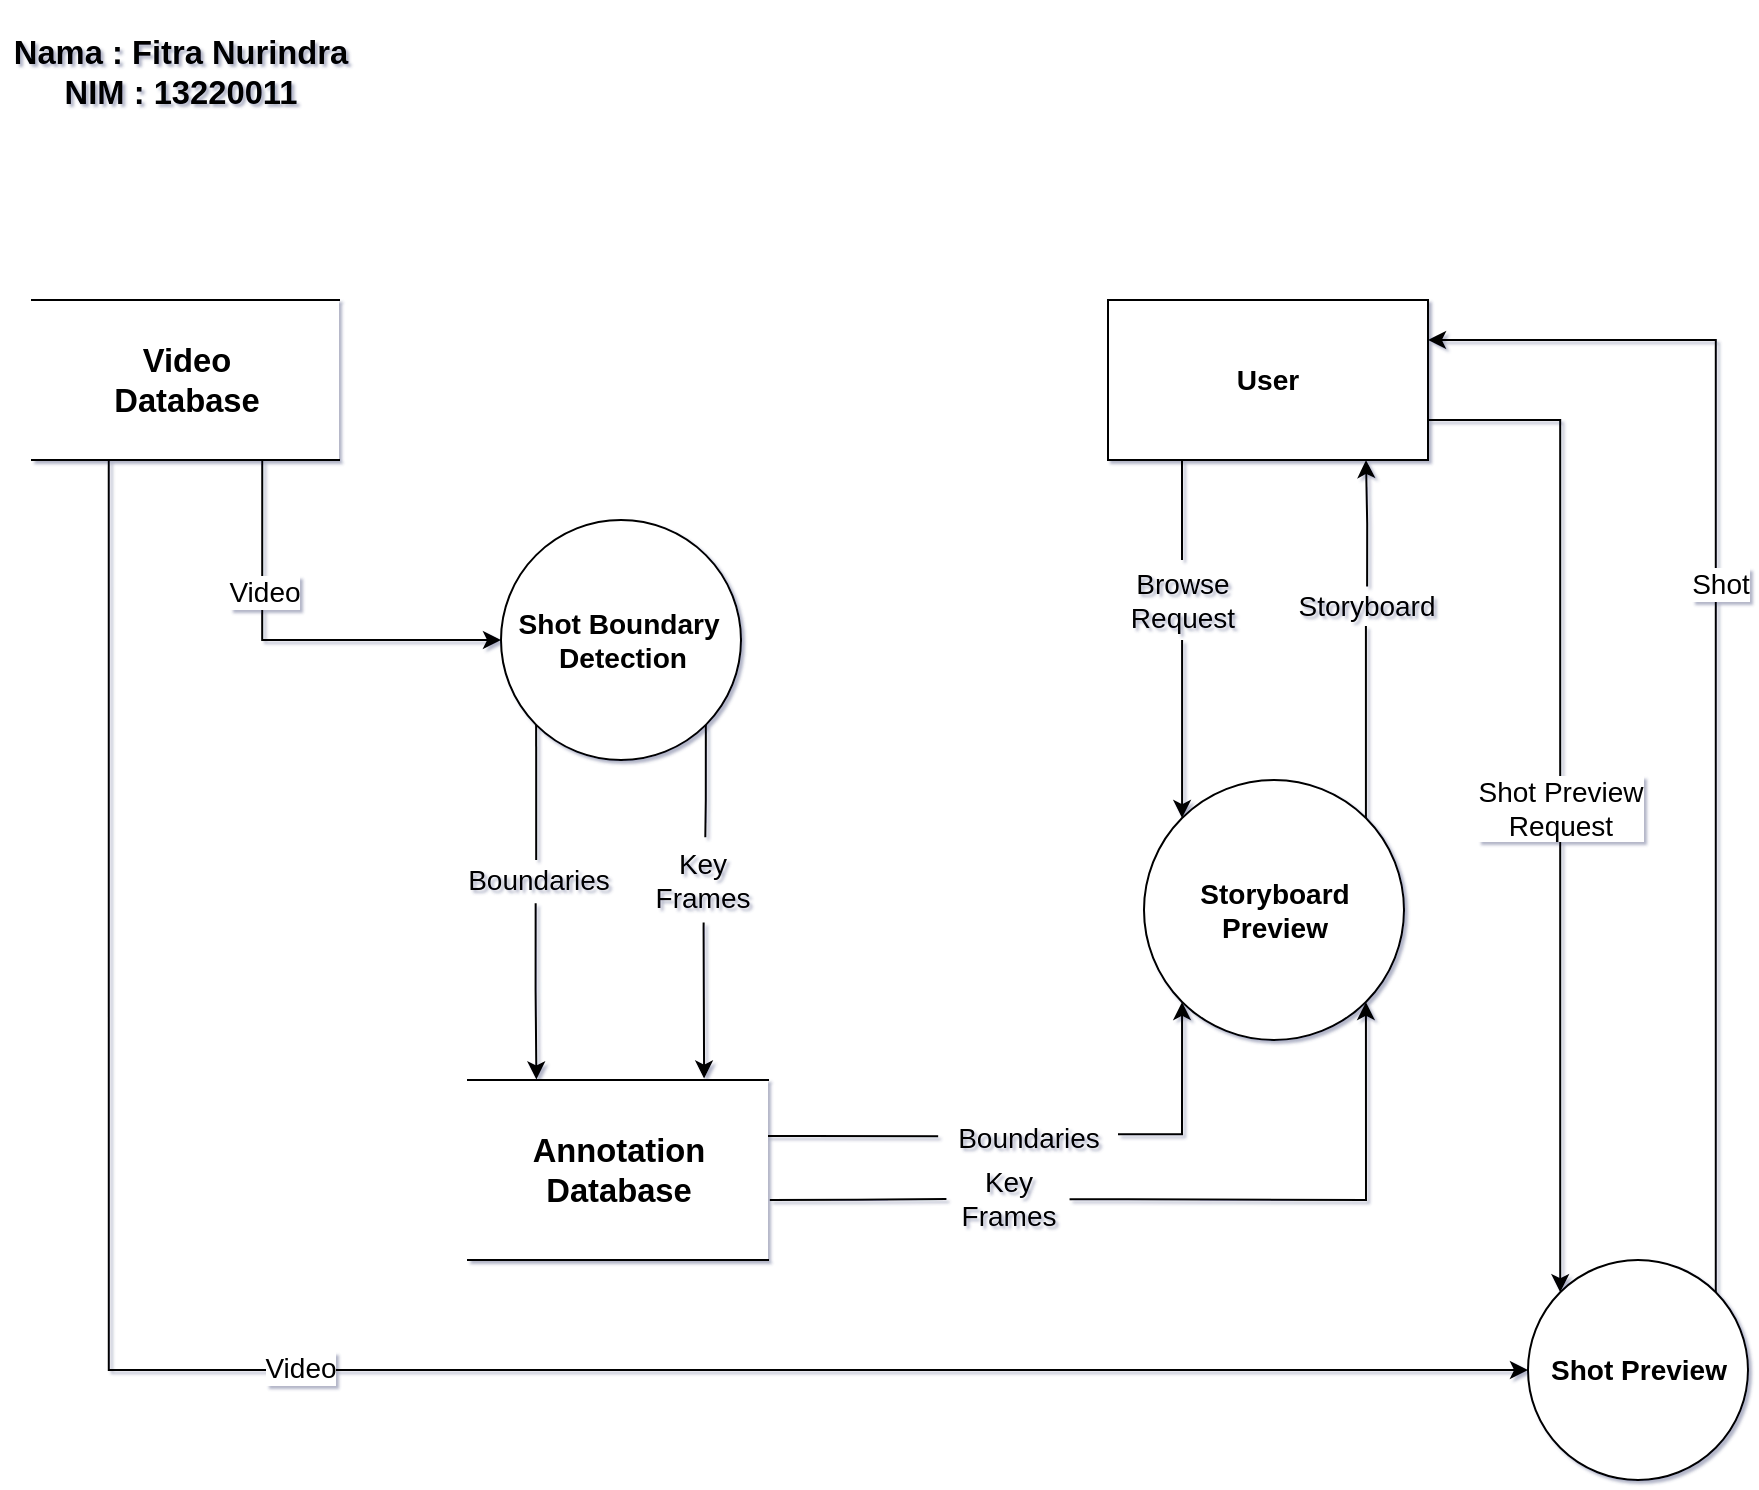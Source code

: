 <mxfile version="16.5.6" type="github">
  <diagram id="02-PtHhv-2V030sNswNj" name="DFD_13220011_Fitra Nurindra">
    <mxGraphModel dx="2297" dy="1452" grid="1" gridSize="10" guides="1" tooltips="1" connect="1" arrows="1" fold="1" page="1" pageScale="1" pageWidth="700" pageHeight="700" background="#ffffff" math="0" shadow="1">
      <root>
        <mxCell id="0" />
        <mxCell id="1" parent="0" />
        <mxCell id="v5PsCEUuSKWW7xDaxbHd-10" style="edgeStyle=orthogonalEdgeStyle;rounded=0;orthogonalLoop=1;jettySize=auto;html=1;entryX=0;entryY=0;entryDx=0;entryDy=0;fontSize=14;startArrow=none;" edge="1" parent="1" source="v5PsCEUuSKWW7xDaxbHd-11" target="v5PsCEUuSKWW7xDaxbHd-2">
          <mxGeometry relative="1" as="geometry" />
        </mxCell>
        <mxCell id="v5PsCEUuSKWW7xDaxbHd-38" style="edgeStyle=orthogonalEdgeStyle;rounded=0;orthogonalLoop=1;jettySize=auto;html=1;exitX=1;exitY=0.75;exitDx=0;exitDy=0;entryX=0;entryY=0;entryDx=0;entryDy=0;fontSize=14;" edge="1" parent="1" source="yM3bDNssDBVkDBdPOBdu-1" target="v5PsCEUuSKWW7xDaxbHd-3">
          <mxGeometry relative="1" as="geometry" />
        </mxCell>
        <mxCell id="v5PsCEUuSKWW7xDaxbHd-40" value="Shot Preview&lt;br&gt;Request" style="edgeLabel;html=1;align=center;verticalAlign=middle;resizable=0;points=[];fontSize=14;" vertex="1" connectable="0" parent="v5PsCEUuSKWW7xDaxbHd-38">
          <mxGeometry x="0.039" relative="1" as="geometry">
            <mxPoint y="-1" as="offset" />
          </mxGeometry>
        </mxCell>
        <mxCell id="yM3bDNssDBVkDBdPOBdu-1" value="&lt;h3&gt;&lt;b&gt;User&lt;/b&gt;&lt;/h3&gt;" style="rounded=0;whiteSpace=wrap;html=1;hachureGap=4;" parent="1" vertex="1">
          <mxGeometry x="114" y="-320" width="160" height="80" as="geometry" />
        </mxCell>
        <mxCell id="v5PsCEUuSKWW7xDaxbHd-25" style="edgeStyle=orthogonalEdgeStyle;rounded=0;orthogonalLoop=1;jettySize=auto;html=1;exitX=0.487;exitY=1.079;exitDx=0;exitDy=0;fontSize=14;entryX=0.228;entryY=-0.003;entryDx=0;entryDy=0;entryPerimeter=0;startArrow=none;exitPerimeter=0;" edge="1" parent="1" source="v5PsCEUuSKWW7xDaxbHd-27" target="v5PsCEUuSKWW7xDaxbHd-15">
          <mxGeometry relative="1" as="geometry">
            <mxPoint x="-171.333" y="50" as="targetPoint" />
          </mxGeometry>
        </mxCell>
        <mxCell id="v5PsCEUuSKWW7xDaxbHd-26" style="edgeStyle=orthogonalEdgeStyle;rounded=0;orthogonalLoop=1;jettySize=auto;html=1;entryX=0.787;entryY=-0.008;entryDx=0;entryDy=0;entryPerimeter=0;fontSize=14;startArrow=none;exitX=0.522;exitY=1.032;exitDx=0;exitDy=0;exitPerimeter=0;" edge="1" parent="1" source="v5PsCEUuSKWW7xDaxbHd-29" target="v5PsCEUuSKWW7xDaxbHd-15">
          <mxGeometry relative="1" as="geometry">
            <mxPoint x="-76" y="-6" as="sourcePoint" />
            <Array as="points">
              <mxPoint x="-88" y="-6" />
              <mxPoint x="-88" y="-6" />
            </Array>
          </mxGeometry>
        </mxCell>
        <mxCell id="v5PsCEUuSKWW7xDaxbHd-1" value="&lt;h3&gt;Shot Boundary&amp;nbsp;&lt;br&gt;Detection&lt;br&gt;&lt;/h3&gt;" style="shape=ellipse;html=1;dashed=0;whitespace=wrap;aspect=fixed;perimeter=ellipsePerimeter;align=center;" vertex="1" parent="1">
          <mxGeometry x="-189.5" y="-210" width="120" height="120" as="geometry" />
        </mxCell>
        <mxCell id="v5PsCEUuSKWW7xDaxbHd-9" style="edgeStyle=orthogonalEdgeStyle;rounded=0;orthogonalLoop=1;jettySize=auto;html=1;fontSize=14;startArrow=none;exitX=0.507;exitY=0.014;exitDx=0;exitDy=0;exitPerimeter=0;" edge="1" parent="1" source="v5PsCEUuSKWW7xDaxbHd-13">
          <mxGeometry relative="1" as="geometry">
            <mxPoint x="243" y="-170" as="sourcePoint" />
            <mxPoint x="243" y="-240" as="targetPoint" />
            <Array as="points" />
          </mxGeometry>
        </mxCell>
        <mxCell id="v5PsCEUuSKWW7xDaxbHd-2" value="&lt;h3&gt;&lt;b style=&quot;font-size: 12px&quot;&gt;&lt;span style=&quot;font-size: 14px&quot;&gt;Storyboard&lt;/span&gt;&lt;/b&gt;&lt;br&gt;&lt;b style=&quot;font-size: 12px&quot;&gt;&lt;span style=&quot;font-size: 14px&quot;&gt;Preview&lt;/span&gt;&lt;/b&gt;&lt;br&gt;&lt;/h3&gt;" style="shape=ellipse;html=1;dashed=0;whitespace=wrap;aspect=fixed;perimeter=ellipsePerimeter;align=center;" vertex="1" parent="1">
          <mxGeometry x="132" y="-80" width="130" height="130" as="geometry" />
        </mxCell>
        <mxCell id="v5PsCEUuSKWW7xDaxbHd-39" style="edgeStyle=orthogonalEdgeStyle;rounded=0;orthogonalLoop=1;jettySize=auto;html=1;exitX=1;exitY=0;exitDx=0;exitDy=0;entryX=1;entryY=0.25;entryDx=0;entryDy=0;fontSize=14;" edge="1" parent="1" source="v5PsCEUuSKWW7xDaxbHd-3" target="yM3bDNssDBVkDBdPOBdu-1">
          <mxGeometry relative="1" as="geometry">
            <Array as="points">
              <mxPoint x="418" y="-300" />
            </Array>
          </mxGeometry>
        </mxCell>
        <mxCell id="v5PsCEUuSKWW7xDaxbHd-41" value="Shot" style="edgeLabel;html=1;align=center;verticalAlign=middle;resizable=0;points=[];fontSize=14;" vertex="1" connectable="0" parent="v5PsCEUuSKWW7xDaxbHd-39">
          <mxGeometry x="0.146" y="-2" relative="1" as="geometry">
            <mxPoint y="1" as="offset" />
          </mxGeometry>
        </mxCell>
        <mxCell id="v5PsCEUuSKWW7xDaxbHd-3" value="&lt;h3&gt;&lt;span style=&quot;font-size: 14px&quot;&gt;Shot Preview&lt;/span&gt;&lt;/h3&gt;" style="shape=ellipse;html=1;dashed=0;whitespace=wrap;aspect=fixed;perimeter=ellipsePerimeter;align=center;" vertex="1" parent="1">
          <mxGeometry x="324" y="160" width="110" height="110" as="geometry" />
        </mxCell>
        <mxCell id="v5PsCEUuSKWW7xDaxbHd-11" value="Browse&lt;br&gt;Request" style="text;html=1;align=center;verticalAlign=middle;resizable=0;points=[];autosize=1;strokeColor=none;fillColor=none;fontSize=14;" vertex="1" parent="1">
          <mxGeometry x="116" y="-190" width="70" height="40" as="geometry" />
        </mxCell>
        <mxCell id="v5PsCEUuSKWW7xDaxbHd-12" value="" style="edgeStyle=orthogonalEdgeStyle;rounded=0;orthogonalLoop=1;jettySize=auto;html=1;fontSize=14;endArrow=none;exitX=0.25;exitY=1;exitDx=0;exitDy=0;" edge="1" parent="1" source="yM3bDNssDBVkDBdPOBdu-1" target="v5PsCEUuSKWW7xDaxbHd-11">
          <mxGeometry relative="1" as="geometry">
            <mxPoint x="174" y="-220" as="sourcePoint" />
            <mxPoint x="154" y="-200" as="targetPoint" />
            <Array as="points">
              <mxPoint x="151" y="-240" />
            </Array>
          </mxGeometry>
        </mxCell>
        <mxCell id="v5PsCEUuSKWW7xDaxbHd-13" value="Storyboard" style="text;html=1;align=center;verticalAlign=middle;resizable=0;points=[];autosize=1;strokeColor=none;fillColor=none;fontSize=14;" vertex="1" parent="1">
          <mxGeometry x="203" y="-177" width="80" height="20" as="geometry" />
        </mxCell>
        <mxCell id="v5PsCEUuSKWW7xDaxbHd-14" value="" style="edgeStyle=orthogonalEdgeStyle;rounded=0;orthogonalLoop=1;jettySize=auto;html=1;exitX=1;exitY=0;exitDx=0;exitDy=0;fontSize=14;endArrow=none;" edge="1" parent="1" source="v5PsCEUuSKWW7xDaxbHd-2" target="v5PsCEUuSKWW7xDaxbHd-13">
          <mxGeometry relative="1" as="geometry">
            <mxPoint x="243" y="-60.962" as="sourcePoint" />
            <mxPoint x="243" y="-240" as="targetPoint" />
            <Array as="points" />
          </mxGeometry>
        </mxCell>
        <mxCell id="v5PsCEUuSKWW7xDaxbHd-16" style="edgeStyle=orthogonalEdgeStyle;rounded=0;orthogonalLoop=1;jettySize=auto;html=1;exitX=1;exitY=0.406;exitDx=0;exitDy=0;entryX=0;entryY=1;entryDx=0;entryDy=0;fontSize=14;startArrow=none;exitPerimeter=0;" edge="1" parent="1" source="v5PsCEUuSKWW7xDaxbHd-18" target="v5PsCEUuSKWW7xDaxbHd-2">
          <mxGeometry relative="1" as="geometry" />
        </mxCell>
        <mxCell id="v5PsCEUuSKWW7xDaxbHd-17" style="edgeStyle=orthogonalEdgeStyle;rounded=0;orthogonalLoop=1;jettySize=auto;html=1;entryX=1;entryY=1;entryDx=0;entryDy=0;fontSize=14;startArrow=none;exitX=1.013;exitY=0.516;exitDx=0;exitDy=0;exitPerimeter=0;" edge="1" parent="1" source="v5PsCEUuSKWW7xDaxbHd-20" target="v5PsCEUuSKWW7xDaxbHd-2">
          <mxGeometry relative="1" as="geometry">
            <mxPoint x="104" y="129" as="sourcePoint" />
            <Array as="points">
              <mxPoint x="124" y="130" />
              <mxPoint x="243" y="130" />
            </Array>
          </mxGeometry>
        </mxCell>
        <mxCell id="v5PsCEUuSKWW7xDaxbHd-15" value="&lt;h3&gt;Annotation&lt;br&gt;Database&lt;br&gt;&lt;/h3&gt;" style="html=1;dashed=0;whitespace=wrap;shape=partialRectangle;right=0;left=0;fontSize=14;" vertex="1" parent="1">
          <mxGeometry x="-206" y="70" width="150" height="90" as="geometry" />
        </mxCell>
        <mxCell id="v5PsCEUuSKWW7xDaxbHd-18" value="Boundaries" style="text;html=1;align=center;verticalAlign=middle;resizable=0;points=[];autosize=1;strokeColor=none;fillColor=none;fontSize=14;" vertex="1" parent="1">
          <mxGeometry x="29" y="89" width="90" height="20" as="geometry" />
        </mxCell>
        <mxCell id="v5PsCEUuSKWW7xDaxbHd-19" value="" style="edgeStyle=orthogonalEdgeStyle;rounded=0;orthogonalLoop=1;jettySize=auto;html=1;entryX=0.001;entryY=0.455;entryDx=0;entryDy=0;fontSize=14;endArrow=none;entryPerimeter=0;" edge="1" parent="1" source="v5PsCEUuSKWW7xDaxbHd-15" target="v5PsCEUuSKWW7xDaxbHd-18">
          <mxGeometry relative="1" as="geometry">
            <mxPoint x="-26" y="97.5" as="sourcePoint" />
            <mxPoint x="151.038" y="30.962" as="targetPoint" />
            <Array as="points">
              <mxPoint x="-36" y="98" />
              <mxPoint x="-36" y="98" />
            </Array>
          </mxGeometry>
        </mxCell>
        <mxCell id="v5PsCEUuSKWW7xDaxbHd-20" value="Key&lt;br&gt;Frames" style="text;html=1;align=center;verticalAlign=middle;resizable=0;points=[];autosize=1;strokeColor=none;fillColor=none;fontSize=14;" vertex="1" parent="1">
          <mxGeometry x="34" y="109" width="60" height="40" as="geometry" />
        </mxCell>
        <mxCell id="v5PsCEUuSKWW7xDaxbHd-21" value="" style="edgeStyle=orthogonalEdgeStyle;rounded=0;orthogonalLoop=1;jettySize=auto;html=1;fontSize=14;endArrow=none;exitX=1.006;exitY=0.666;exitDx=0;exitDy=0;exitPerimeter=0;entryX=-0.013;entryY=0.511;entryDx=0;entryDy=0;entryPerimeter=0;" edge="1" parent="1" source="v5PsCEUuSKWW7xDaxbHd-15" target="v5PsCEUuSKWW7xDaxbHd-20">
          <mxGeometry relative="1" as="geometry">
            <mxPoint x="-16" y="129.86" as="sourcePoint" />
            <mxPoint x="24" y="129.86" as="targetPoint" />
            <Array as="points" />
          </mxGeometry>
        </mxCell>
        <mxCell id="v5PsCEUuSKWW7xDaxbHd-27" value="Boundaries" style="text;html=1;align=center;verticalAlign=middle;resizable=0;points=[];autosize=1;strokeColor=none;fillColor=none;fontSize=14;" vertex="1" parent="1">
          <mxGeometry x="-216" y="-40" width="90" height="20" as="geometry" />
        </mxCell>
        <mxCell id="v5PsCEUuSKWW7xDaxbHd-28" value="" style="edgeStyle=orthogonalEdgeStyle;rounded=0;orthogonalLoop=1;jettySize=auto;html=1;exitX=0;exitY=1;exitDx=0;exitDy=0;fontSize=14;endArrow=none;entryX=0.49;entryY=0;entryDx=0;entryDy=0;entryPerimeter=0;" edge="1" parent="1" source="v5PsCEUuSKWW7xDaxbHd-1" target="v5PsCEUuSKWW7xDaxbHd-27">
          <mxGeometry relative="1" as="geometry">
            <mxPoint x="-286" y="-65" as="targetPoint" />
            <mxPoint x="-171.926" y="-107.574" as="sourcePoint" />
            <Array as="points" />
          </mxGeometry>
        </mxCell>
        <mxCell id="v5PsCEUuSKWW7xDaxbHd-29" value="Key&lt;br&gt;Frames" style="text;html=1;align=center;verticalAlign=middle;resizable=0;points=[];autosize=1;strokeColor=none;fillColor=none;fontSize=14;" vertex="1" parent="1">
          <mxGeometry x="-119.5" y="-50" width="60" height="40" as="geometry" />
        </mxCell>
        <mxCell id="v5PsCEUuSKWW7xDaxbHd-30" value="" style="edgeStyle=orthogonalEdgeStyle;rounded=0;orthogonalLoop=1;jettySize=auto;html=1;exitX=1;exitY=1;exitDx=0;exitDy=0;fontSize=14;endArrow=none;entryX=0.536;entryY=-0.034;entryDx=0;entryDy=0;entryPerimeter=0;" edge="1" parent="1" source="v5PsCEUuSKWW7xDaxbHd-1" target="v5PsCEUuSKWW7xDaxbHd-29">
          <mxGeometry relative="1" as="geometry">
            <mxPoint x="-87.074" y="-107.574" as="sourcePoint" />
            <mxPoint x="-66" y="-70" as="targetPoint" />
            <Array as="points">
              <mxPoint x="-87" y="-70" />
            </Array>
          </mxGeometry>
        </mxCell>
        <mxCell id="v5PsCEUuSKWW7xDaxbHd-33" style="edgeStyle=orthogonalEdgeStyle;rounded=0;orthogonalLoop=1;jettySize=auto;html=1;exitX=0.75;exitY=1;exitDx=0;exitDy=0;entryX=0;entryY=0.5;entryDx=0;entryDy=0;fontSize=14;" edge="1" parent="1" source="v5PsCEUuSKWW7xDaxbHd-32" target="v5PsCEUuSKWW7xDaxbHd-1">
          <mxGeometry relative="1" as="geometry" />
        </mxCell>
        <mxCell id="v5PsCEUuSKWW7xDaxbHd-35" value="Video" style="edgeLabel;html=1;align=center;verticalAlign=middle;resizable=0;points=[];fontSize=14;" vertex="1" connectable="0" parent="v5PsCEUuSKWW7xDaxbHd-33">
          <mxGeometry x="-0.373" y="1" relative="1" as="geometry">
            <mxPoint as="offset" />
          </mxGeometry>
        </mxCell>
        <mxCell id="v5PsCEUuSKWW7xDaxbHd-36" style="edgeStyle=orthogonalEdgeStyle;rounded=0;orthogonalLoop=1;jettySize=auto;html=1;exitX=0.25;exitY=1;exitDx=0;exitDy=0;entryX=0;entryY=0.5;entryDx=0;entryDy=0;fontSize=14;" edge="1" parent="1" source="v5PsCEUuSKWW7xDaxbHd-32" target="v5PsCEUuSKWW7xDaxbHd-3">
          <mxGeometry relative="1" as="geometry" />
        </mxCell>
        <mxCell id="v5PsCEUuSKWW7xDaxbHd-37" value="Video" style="edgeLabel;html=1;align=center;verticalAlign=middle;resizable=0;points=[];fontSize=14;" vertex="1" connectable="0" parent="v5PsCEUuSKWW7xDaxbHd-36">
          <mxGeometry x="-0.053" y="1" relative="1" as="geometry">
            <mxPoint x="-1" as="offset" />
          </mxGeometry>
        </mxCell>
        <mxCell id="v5PsCEUuSKWW7xDaxbHd-32" value="&lt;h3&gt;Video&lt;br&gt;Database&lt;br&gt;&lt;/h3&gt;" style="html=1;dashed=0;whitespace=wrap;shape=partialRectangle;right=0;left=0;fontSize=14;" vertex="1" parent="1">
          <mxGeometry x="-424" y="-320" width="153.5" height="80" as="geometry" />
        </mxCell>
        <mxCell id="v5PsCEUuSKWW7xDaxbHd-42" value="&lt;h3&gt;Nama : Fitra Nurindra&lt;br&gt;NIM : 13220011&lt;br&gt;&lt;/h3&gt;&lt;div&gt;&lt;br&gt;&lt;/div&gt;" style="text;html=1;align=center;verticalAlign=middle;resizable=0;points=[];autosize=1;strokeColor=none;fillColor=none;fontSize=14;" vertex="1" parent="1">
          <mxGeometry x="-440" y="-470" width="180" height="90" as="geometry" />
        </mxCell>
      </root>
    </mxGraphModel>
  </diagram>
</mxfile>
